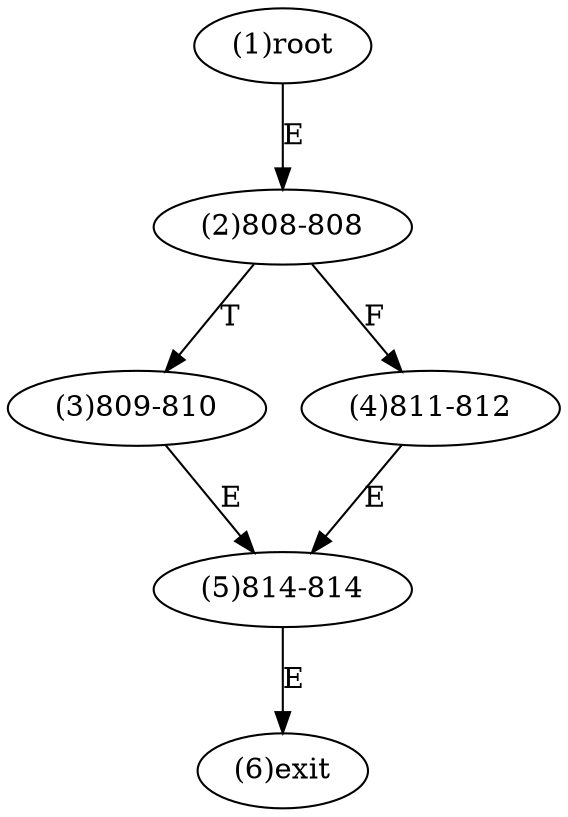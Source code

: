 digraph "" { 
1[ label="(1)root"];
2[ label="(2)808-808"];
3[ label="(3)809-810"];
4[ label="(4)811-812"];
5[ label="(5)814-814"];
6[ label="(6)exit"];
1->2[ label="E"];
2->4[ label="F"];
2->3[ label="T"];
3->5[ label="E"];
4->5[ label="E"];
5->6[ label="E"];
}